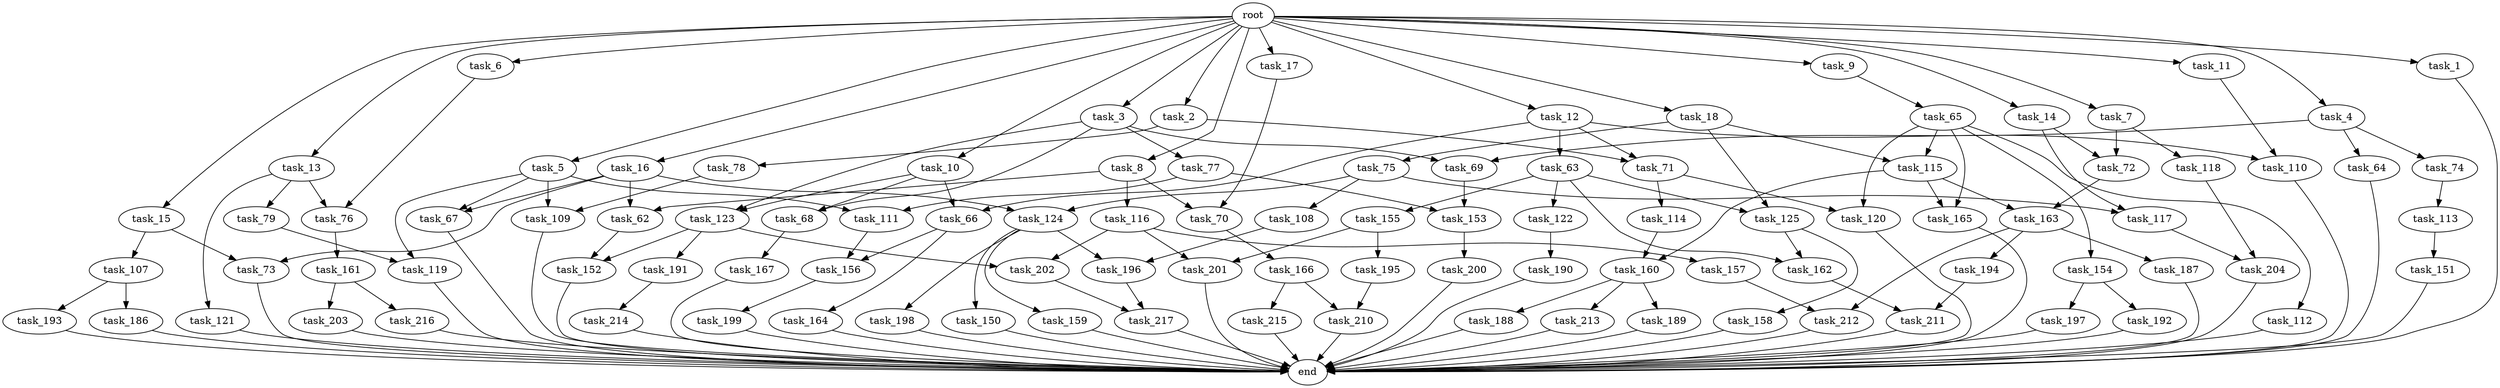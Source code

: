 digraph G {
  task_67 [size="155477816115.200012"];
  task_193 [size="3435973836.800000"];
  task_12 [size="102.400000"];
  task_201 [size="100502234726.400009"];
  task_5 [size="102.400000"];
  task_162 [size="49821620633.600006"];
  task_217 [size="76450417868.800003"];
  task_63 [size="42090679500.800003"];
  task_196 [size="124554051584.000000"];
  task_164 [size="21474836480.000000"];
  task_17 [size="102.400000"];
  task_2 [size="102.400000"];
  task_121 [size="54975581388.800003"];
  task_216 [size="42090679500.800003"];
  task_13 [size="102.400000"];
  task_161 [size="21474836480.000000"];
  task_166 [size="85899345920.000000"];
  task_79 [size="54975581388.800003"];
  task_198 [size="69578470195.199997"];
  task_77 [size="30923764531.200001"];
  task_163 [size="140874927308.800018"];
  task_11 [size="102.400000"];
  task_150 [size="69578470195.199997"];
  task_167 [size="13743895347.200001"];
  task_165 [size="76450417868.800003"];
  task_191 [size="85899345920.000000"];
  task_64 [size="42090679500.800003"];
  task_156 [size="24910810316.800003"];
  end [size="0.000000"];
  root [size="0.000000"];
  task_72 [size="127990025420.800003"];
  task_69 [size="73014444032.000000"];
  task_119 [size="77309411328.000000"];
  task_74 [size="42090679500.800003"];
  task_152 [size="171798691840.000000"];
  task_190 [size="69578470195.199997"];
  task_114 [size="7730941132.800000"];
  task_8 [size="102.400000"];
  task_155 [size="7730941132.800000"];
  task_18 [size="102.400000"];
  task_215 [size="54975581388.800003"];
  task_109 [size="73014444032.000000"];
  task_122 [size="7730941132.800000"];
  task_194 [size="13743895347.200001"];
  task_66 [size="97066260889.600006"];
  task_186 [size="3435973836.800000"];
  task_214 [size="85899345920.000000"];
  task_188 [size="7730941132.800000"];
  task_116 [size="85899345920.000000"];
  task_199 [size="7730941132.800000"];
  task_213 [size="7730941132.800000"];
  task_1 [size="102.400000"];
  task_3 [size="102.400000"];
  task_200 [size="21474836480.000000"];
  task_212 [size="35218731827.200005"];
  task_157 [size="69578470195.199997"];
  task_7 [size="102.400000"];
  task_189 [size="7730941132.800000"];
  task_75 [size="30923764531.200001"];
  task_9 [size="102.400000"];
  task_187 [size="13743895347.200001"];
  task_4 [size="102.400000"];
  task_111 [size="83322365542.400009"];
  task_123 [size="85899345920.000000"];
  task_117 [size="73014444032.000000"];
  task_16 [size="102.400000"];
  task_68 [size="85899345920.000000"];
  task_159 [size="69578470195.199997"];
  task_154 [size="21474836480.000000"];
  task_6 [size="102.400000"];
  task_160 [size="97066260889.600006"];
  task_62 [size="171798691840.000000"];
  task_192 [size="7730941132.800000"];
  task_112 [size="21474836480.000000"];
  task_65 [size="69578470195.199997"];
  task_115 [size="52398601011.200005"];
  task_158 [size="42090679500.800003"];
  task_202 [size="155477816115.200012"];
  task_118 [size="85899345920.000000"];
  task_120 [size="29205777612.800003"];
  task_125 [size="38654705664.000000"];
  task_204 [size="85899345920.000000"];
  task_124 [size="116823110451.200012"];
  task_210 [size="85899345920.000000"];
  task_73 [size="99643241267.200012"];
  task_211 [size="52398601011.200005"];
  task_203 [size="42090679500.800003"];
  task_15 [size="102.400000"];
  task_113 [size="7730941132.800000"];
  task_151 [size="42090679500.800003"];
  task_76 [size="140874927308.800018"];
  task_70 [size="140874927308.800018"];
  task_197 [size="7730941132.800000"];
  task_71 [size="111669149696.000000"];
  task_78 [size="69578470195.199997"];
  task_10 [size="102.400000"];
  task_14 [size="102.400000"];
  task_110 [size="49821620633.600006"];
  task_108 [size="30923764531.200001"];
  task_195 [size="30923764531.200001"];
  task_153 [size="68719476736.000000"];
  task_107 [size="13743895347.200001"];

  task_67 -> end [size="1.000000"];
  task_193 -> end [size="1.000000"];
  task_12 -> task_110 [size="411041792.000000"];
  task_12 -> task_63 [size="411041792.000000"];
  task_12 -> task_66 [size="411041792.000000"];
  task_12 -> task_71 [size="411041792.000000"];
  task_201 -> end [size="1.000000"];
  task_5 -> task_67 [size="679477248.000000"];
  task_5 -> task_109 [size="679477248.000000"];
  task_5 -> task_111 [size="679477248.000000"];
  task_5 -> task_119 [size="679477248.000000"];
  task_162 -> task_211 [size="209715200.000000"];
  task_217 -> end [size="1.000000"];
  task_63 -> task_122 [size="75497472.000000"];
  task_63 -> task_125 [size="75497472.000000"];
  task_63 -> task_155 [size="75497472.000000"];
  task_63 -> task_162 [size="75497472.000000"];
  task_196 -> task_217 [size="209715200.000000"];
  task_164 -> end [size="1.000000"];
  task_17 -> task_70 [size="536870912.000000"];
  task_2 -> task_71 [size="679477248.000000"];
  task_2 -> task_78 [size="679477248.000000"];
  task_121 -> end [size="1.000000"];
  task_216 -> end [size="1.000000"];
  task_13 -> task_79 [size="536870912.000000"];
  task_13 -> task_76 [size="536870912.000000"];
  task_13 -> task_121 [size="536870912.000000"];
  task_161 -> task_203 [size="411041792.000000"];
  task_161 -> task_216 [size="411041792.000000"];
  task_166 -> task_215 [size="536870912.000000"];
  task_166 -> task_210 [size="536870912.000000"];
  task_79 -> task_119 [size="75497472.000000"];
  task_198 -> end [size="1.000000"];
  task_77 -> task_111 [size="134217728.000000"];
  task_77 -> task_153 [size="134217728.000000"];
  task_163 -> task_187 [size="134217728.000000"];
  task_163 -> task_194 [size="134217728.000000"];
  task_163 -> task_212 [size="134217728.000000"];
  task_11 -> task_110 [size="75497472.000000"];
  task_150 -> end [size="1.000000"];
  task_167 -> end [size="1.000000"];
  task_165 -> end [size="1.000000"];
  task_191 -> task_214 [size="838860800.000000"];
  task_64 -> end [size="1.000000"];
  task_156 -> task_199 [size="75497472.000000"];
  root -> task_7 [size="1.000000"];
  root -> task_8 [size="1.000000"];
  root -> task_12 [size="1.000000"];
  root -> task_18 [size="1.000000"];
  root -> task_1 [size="1.000000"];
  root -> task_3 [size="1.000000"];
  root -> task_16 [size="1.000000"];
  root -> task_5 [size="1.000000"];
  root -> task_10 [size="1.000000"];
  root -> task_6 [size="1.000000"];
  root -> task_17 [size="1.000000"];
  root -> task_9 [size="1.000000"];
  root -> task_11 [size="1.000000"];
  root -> task_4 [size="1.000000"];
  root -> task_13 [size="1.000000"];
  root -> task_2 [size="1.000000"];
  root -> task_14 [size="1.000000"];
  root -> task_15 [size="1.000000"];
  task_72 -> task_163 [size="838860800.000000"];
  task_69 -> task_153 [size="536870912.000000"];
  task_119 -> end [size="1.000000"];
  task_74 -> task_113 [size="75497472.000000"];
  task_152 -> end [size="1.000000"];
  task_190 -> end [size="1.000000"];
  task_114 -> task_160 [size="411041792.000000"];
  task_8 -> task_116 [size="838860800.000000"];
  task_8 -> task_62 [size="838860800.000000"];
  task_8 -> task_70 [size="838860800.000000"];
  task_155 -> task_195 [size="301989888.000000"];
  task_155 -> task_201 [size="301989888.000000"];
  task_18 -> task_75 [size="301989888.000000"];
  task_18 -> task_115 [size="301989888.000000"];
  task_18 -> task_125 [size="301989888.000000"];
  task_215 -> end [size="1.000000"];
  task_109 -> end [size="1.000000"];
  task_122 -> task_190 [size="679477248.000000"];
  task_194 -> task_211 [size="301989888.000000"];
  task_66 -> task_156 [size="209715200.000000"];
  task_66 -> task_164 [size="209715200.000000"];
  task_186 -> end [size="1.000000"];
  task_214 -> end [size="1.000000"];
  task_188 -> end [size="1.000000"];
  task_116 -> task_202 [size="679477248.000000"];
  task_116 -> task_201 [size="679477248.000000"];
  task_116 -> task_157 [size="679477248.000000"];
  task_199 -> end [size="1.000000"];
  task_213 -> end [size="1.000000"];
  task_1 -> end [size="1.000000"];
  task_3 -> task_123 [size="301989888.000000"];
  task_3 -> task_68 [size="301989888.000000"];
  task_3 -> task_69 [size="301989888.000000"];
  task_3 -> task_77 [size="301989888.000000"];
  task_200 -> end [size="1.000000"];
  task_212 -> end [size="1.000000"];
  task_157 -> task_212 [size="209715200.000000"];
  task_7 -> task_118 [size="838860800.000000"];
  task_7 -> task_72 [size="838860800.000000"];
  task_189 -> end [size="1.000000"];
  task_75 -> task_108 [size="301989888.000000"];
  task_75 -> task_124 [size="301989888.000000"];
  task_75 -> task_117 [size="301989888.000000"];
  task_9 -> task_65 [size="679477248.000000"];
  task_187 -> end [size="1.000000"];
  task_4 -> task_64 [size="411041792.000000"];
  task_4 -> task_69 [size="411041792.000000"];
  task_4 -> task_74 [size="411041792.000000"];
  task_111 -> task_156 [size="33554432.000000"];
  task_123 -> task_152 [size="838860800.000000"];
  task_123 -> task_202 [size="838860800.000000"];
  task_123 -> task_191 [size="838860800.000000"];
  task_117 -> task_204 [size="301989888.000000"];
  task_16 -> task_67 [size="838860800.000000"];
  task_16 -> task_124 [size="838860800.000000"];
  task_16 -> task_62 [size="838860800.000000"];
  task_16 -> task_73 [size="838860800.000000"];
  task_68 -> task_167 [size="134217728.000000"];
  task_159 -> end [size="1.000000"];
  task_154 -> task_192 [size="75497472.000000"];
  task_154 -> task_197 [size="75497472.000000"];
  task_6 -> task_76 [size="838860800.000000"];
  task_160 -> task_189 [size="75497472.000000"];
  task_160 -> task_188 [size="75497472.000000"];
  task_160 -> task_213 [size="75497472.000000"];
  task_62 -> task_152 [size="838860800.000000"];
  task_192 -> end [size="1.000000"];
  task_112 -> end [size="1.000000"];
  task_65 -> task_112 [size="209715200.000000"];
  task_65 -> task_154 [size="209715200.000000"];
  task_65 -> task_115 [size="209715200.000000"];
  task_65 -> task_120 [size="209715200.000000"];
  task_65 -> task_165 [size="209715200.000000"];
  task_115 -> task_160 [size="536870912.000000"];
  task_115 -> task_163 [size="536870912.000000"];
  task_115 -> task_165 [size="536870912.000000"];
  task_158 -> end [size="1.000000"];
  task_202 -> task_217 [size="536870912.000000"];
  task_118 -> task_204 [size="536870912.000000"];
  task_120 -> end [size="1.000000"];
  task_125 -> task_158 [size="411041792.000000"];
  task_125 -> task_162 [size="411041792.000000"];
  task_204 -> end [size="1.000000"];
  task_124 -> task_196 [size="679477248.000000"];
  task_124 -> task_150 [size="679477248.000000"];
  task_124 -> task_159 [size="679477248.000000"];
  task_124 -> task_198 [size="679477248.000000"];
  task_210 -> end [size="1.000000"];
  task_73 -> end [size="1.000000"];
  task_211 -> end [size="1.000000"];
  task_203 -> end [size="1.000000"];
  task_15 -> task_73 [size="134217728.000000"];
  task_15 -> task_107 [size="134217728.000000"];
  task_113 -> task_151 [size="411041792.000000"];
  task_151 -> end [size="1.000000"];
  task_76 -> task_161 [size="209715200.000000"];
  task_70 -> task_166 [size="838860800.000000"];
  task_197 -> end [size="1.000000"];
  task_71 -> task_114 [size="75497472.000000"];
  task_71 -> task_120 [size="75497472.000000"];
  task_78 -> task_109 [size="33554432.000000"];
  task_10 -> task_123 [size="536870912.000000"];
  task_10 -> task_66 [size="536870912.000000"];
  task_10 -> task_68 [size="536870912.000000"];
  task_14 -> task_72 [size="411041792.000000"];
  task_14 -> task_117 [size="411041792.000000"];
  task_110 -> end [size="1.000000"];
  task_108 -> task_196 [size="536870912.000000"];
  task_195 -> task_210 [size="301989888.000000"];
  task_153 -> task_200 [size="209715200.000000"];
  task_107 -> task_193 [size="33554432.000000"];
  task_107 -> task_186 [size="33554432.000000"];
}
